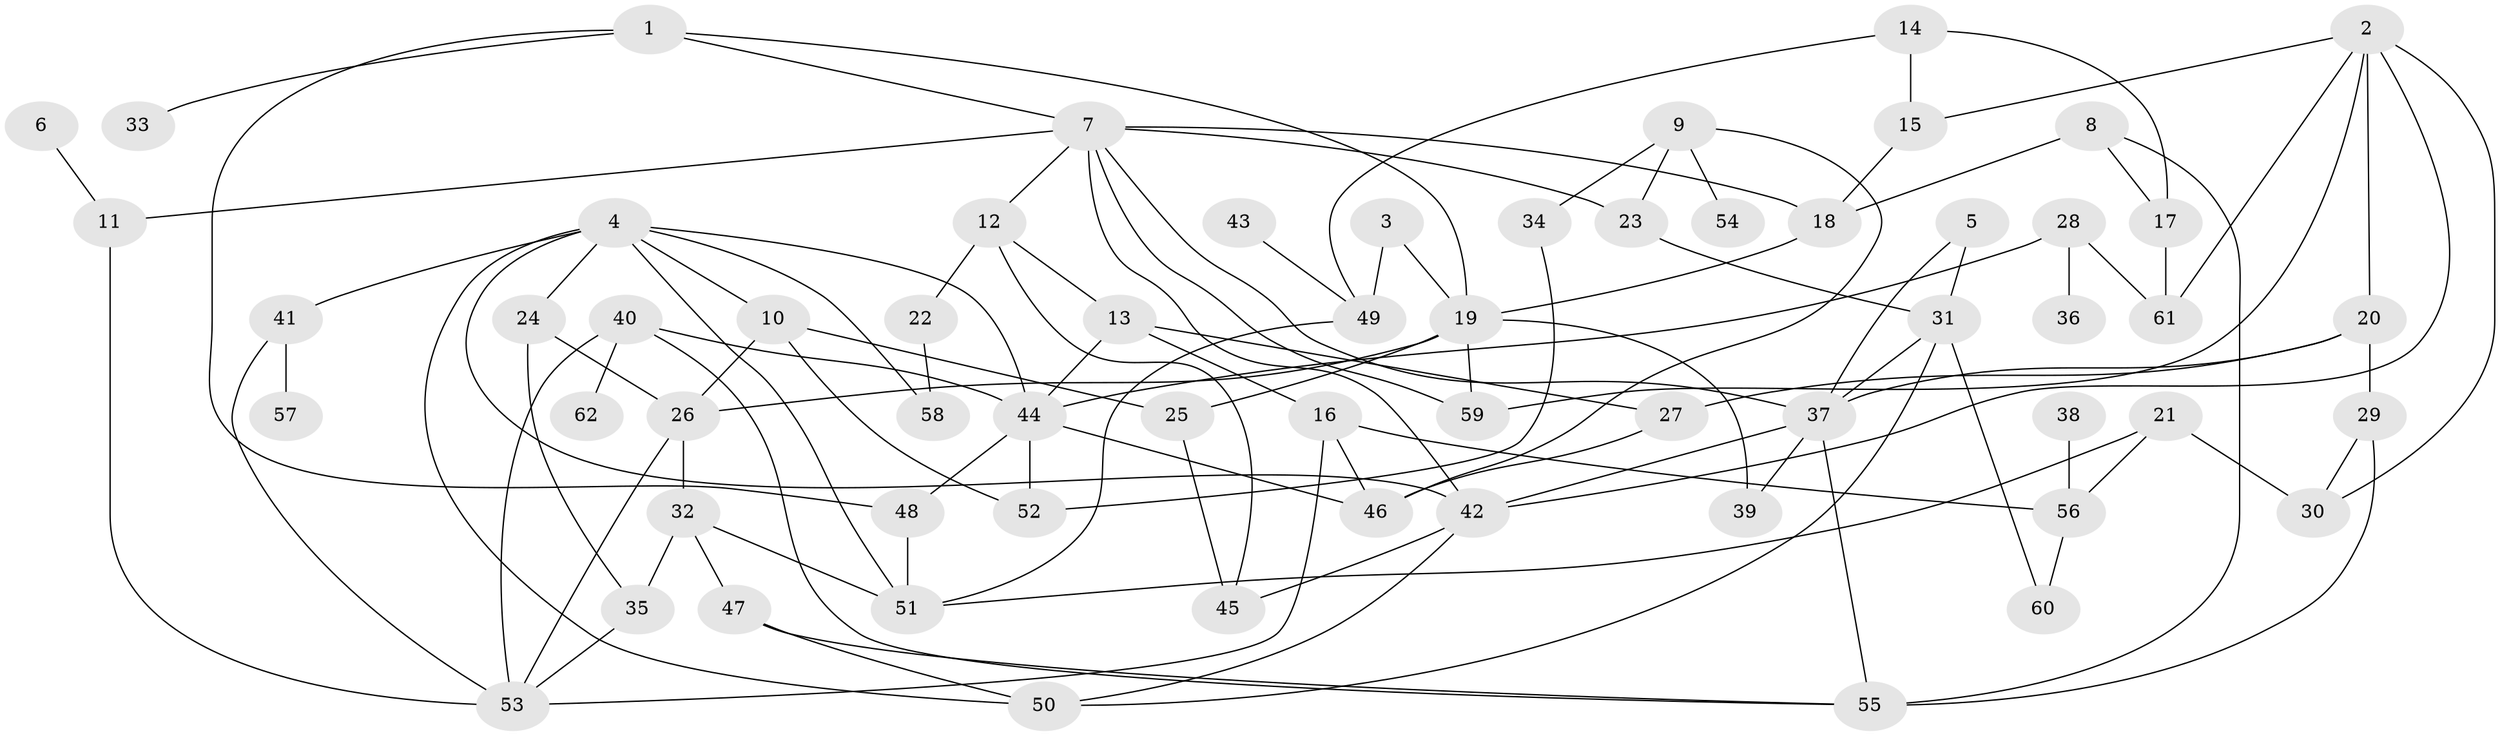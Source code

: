 // Generated by graph-tools (version 1.1) at 2025/13/03/09/25 04:13:11]
// undirected, 62 vertices, 108 edges
graph export_dot {
graph [start="1"]
  node [color=gray90,style=filled];
  1;
  2;
  3;
  4;
  5;
  6;
  7;
  8;
  9;
  10;
  11;
  12;
  13;
  14;
  15;
  16;
  17;
  18;
  19;
  20;
  21;
  22;
  23;
  24;
  25;
  26;
  27;
  28;
  29;
  30;
  31;
  32;
  33;
  34;
  35;
  36;
  37;
  38;
  39;
  40;
  41;
  42;
  43;
  44;
  45;
  46;
  47;
  48;
  49;
  50;
  51;
  52;
  53;
  54;
  55;
  56;
  57;
  58;
  59;
  60;
  61;
  62;
  1 -- 7;
  1 -- 19;
  1 -- 33;
  1 -- 48;
  2 -- 15;
  2 -- 20;
  2 -- 30;
  2 -- 42;
  2 -- 59;
  2 -- 61;
  3 -- 19;
  3 -- 49;
  4 -- 10;
  4 -- 24;
  4 -- 41;
  4 -- 42;
  4 -- 44;
  4 -- 50;
  4 -- 51;
  4 -- 58;
  5 -- 31;
  5 -- 37;
  6 -- 11;
  7 -- 11;
  7 -- 12;
  7 -- 18;
  7 -- 23;
  7 -- 37;
  7 -- 42;
  7 -- 59;
  8 -- 17;
  8 -- 18;
  8 -- 55;
  9 -- 23;
  9 -- 34;
  9 -- 46;
  9 -- 54;
  10 -- 25;
  10 -- 26;
  10 -- 52;
  11 -- 53;
  12 -- 13;
  12 -- 22;
  12 -- 45;
  13 -- 16;
  13 -- 27;
  13 -- 44;
  14 -- 15;
  14 -- 17;
  14 -- 49;
  15 -- 18;
  16 -- 46;
  16 -- 53;
  16 -- 56;
  17 -- 61;
  18 -- 19;
  19 -- 25;
  19 -- 26;
  19 -- 39;
  19 -- 59;
  20 -- 27;
  20 -- 29;
  20 -- 37;
  21 -- 30;
  21 -- 51;
  21 -- 56;
  22 -- 58;
  23 -- 31;
  24 -- 26;
  24 -- 35;
  25 -- 45;
  26 -- 32;
  26 -- 53;
  27 -- 46;
  28 -- 36;
  28 -- 44;
  28 -- 61;
  29 -- 30;
  29 -- 55;
  31 -- 37;
  31 -- 50;
  31 -- 60;
  32 -- 35;
  32 -- 47;
  32 -- 51;
  34 -- 52;
  35 -- 53;
  37 -- 39;
  37 -- 42;
  37 -- 55;
  38 -- 56;
  40 -- 44;
  40 -- 53;
  40 -- 55;
  40 -- 62;
  41 -- 53;
  41 -- 57;
  42 -- 45;
  42 -- 50;
  43 -- 49;
  44 -- 46;
  44 -- 48;
  44 -- 52;
  47 -- 50;
  47 -- 55;
  48 -- 51;
  49 -- 51;
  56 -- 60;
}
